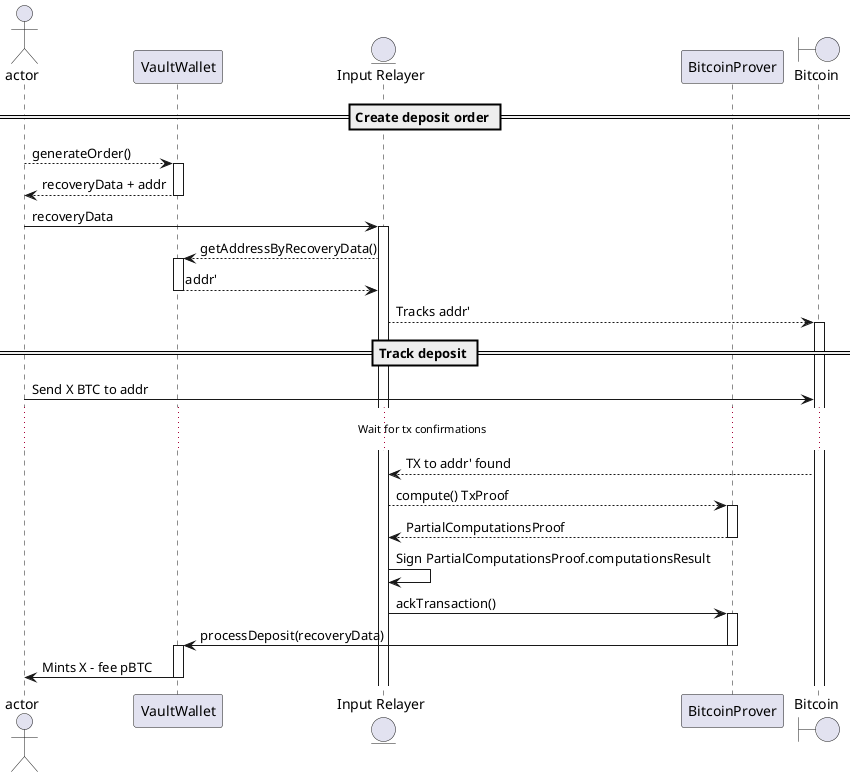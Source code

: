 @startuml Deposit flow

actor actor
participant "VaultWallet" as vaultWallet
entity "Input Relayer" as inputRelayer
participant "BitcoinProver" as btcProver
boundary "Bitcoin" as btc

== Create deposit order ==

actor --> vaultWallet ++: generateOrder()
actor <-- vaultWallet --: recoveryData + addr
actor -> inputRelayer ++: recoveryData

inputRelayer --> vaultWallet ++: getAddressByRecoveryData()
vaultWallet --> inputRelayer --: addr'
inputRelayer --> btc ++: Tracks addr'

== Track deposit ==

actor -> btc : Send X BTC to addr

... Wait for tx confirmations ...

btc --> inputRelayer: TX to addr' found
inputRelayer --> btcProver ++: compute() TxProof
inputRelayer <-- btcProver --: PartialComputationsProof
inputRelayer -> inputRelayer: Sign PartialComputationsProof.computationsResult
inputRelayer -> btcProver ++: ackTransaction()
btcProver -> vaultWallet --++: processDeposit(recoveryData)
vaultWallet -> actor--: Mints X - fee pBTC
@enduml